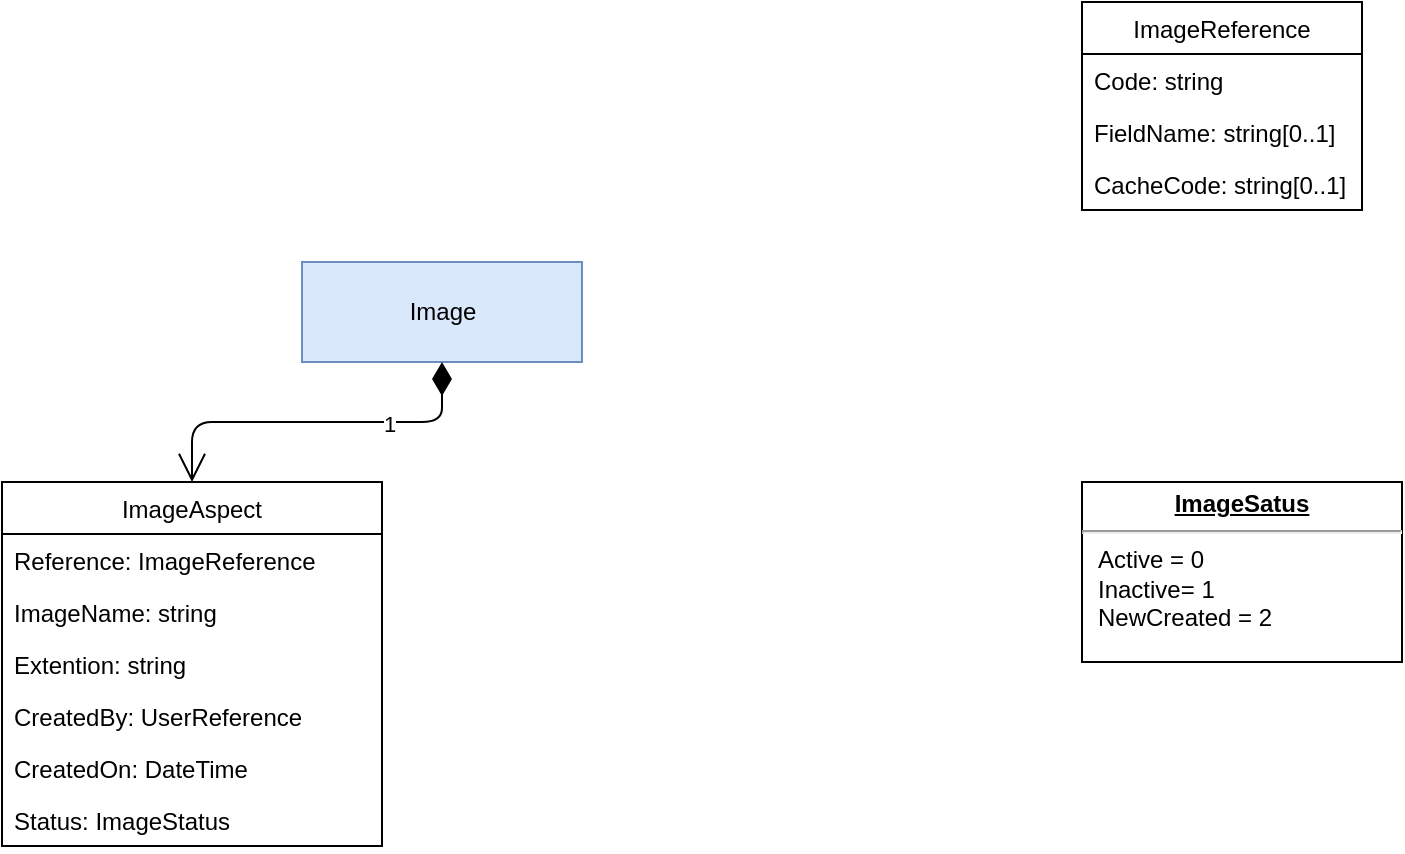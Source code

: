 <mxfile version="13.9.9" type="device"><diagram name="Page-1" id="9f46799a-70d6-7492-0946-bef42562c5a5"><mxGraphModel dx="1662" dy="942" grid="1" gridSize="10" guides="1" tooltips="1" connect="1" arrows="1" fold="1" page="1" pageScale="1" pageWidth="1100" pageHeight="850" background="#ffffff" math="0" shadow="0"><root><mxCell id="0"/><mxCell id="1" parent="0"/><mxCell id="97FpteT_UnU4ET21dWSz-1" value="ImageAspect" style="swimlane;fontStyle=0;childLayout=stackLayout;horizontal=1;startSize=26;fillColor=none;horizontalStack=0;resizeParent=1;resizeParentMax=0;resizeLast=0;collapsible=1;marginBottom=0;" parent="1" vertex="1"><mxGeometry x="330" y="350" width="190" height="182" as="geometry"/></mxCell><mxCell id="97FpteT_UnU4ET21dWSz-2" value="Reference: ImageReference" style="text;strokeColor=none;fillColor=none;align=left;verticalAlign=top;spacingLeft=4;spacingRight=4;overflow=hidden;rotatable=0;points=[[0,0.5],[1,0.5]];portConstraint=eastwest;" parent="97FpteT_UnU4ET21dWSz-1" vertex="1"><mxGeometry y="26" width="190" height="26" as="geometry"/></mxCell><mxCell id="9fVNQliuDFaoM-aLaA1M-8" value="ImageName: string" style="text;strokeColor=none;fillColor=none;align=left;verticalAlign=top;spacingLeft=4;spacingRight=4;overflow=hidden;rotatable=0;points=[[0,0.5],[1,0.5]];portConstraint=eastwest;" vertex="1" parent="97FpteT_UnU4ET21dWSz-1"><mxGeometry y="52" width="190" height="26" as="geometry"/></mxCell><mxCell id="9fVNQliuDFaoM-aLaA1M-5" value="Extention: string" style="text;strokeColor=none;fillColor=none;align=left;verticalAlign=top;spacingLeft=4;spacingRight=4;overflow=hidden;rotatable=0;points=[[0,0.5],[1,0.5]];portConstraint=eastwest;" vertex="1" parent="97FpteT_UnU4ET21dWSz-1"><mxGeometry y="78" width="190" height="26" as="geometry"/></mxCell><mxCell id="9fVNQliuDFaoM-aLaA1M-6" value="CreatedBy: UserReference" style="text;strokeColor=none;fillColor=none;align=left;verticalAlign=top;spacingLeft=4;spacingRight=4;overflow=hidden;rotatable=0;points=[[0,0.5],[1,0.5]];portConstraint=eastwest;" vertex="1" parent="97FpteT_UnU4ET21dWSz-1"><mxGeometry y="104" width="190" height="26" as="geometry"/></mxCell><mxCell id="9fVNQliuDFaoM-aLaA1M-7" value="CreatedOn: DateTime" style="text;strokeColor=none;fillColor=none;align=left;verticalAlign=top;spacingLeft=4;spacingRight=4;overflow=hidden;rotatable=0;points=[[0,0.5],[1,0.5]];portConstraint=eastwest;" vertex="1" parent="97FpteT_UnU4ET21dWSz-1"><mxGeometry y="130" width="190" height="26" as="geometry"/></mxCell><mxCell id="97FpteT_UnU4ET21dWSz-5" value="Status: ImageStatus" style="text;strokeColor=none;fillColor=none;align=left;verticalAlign=top;spacingLeft=4;spacingRight=4;overflow=hidden;rotatable=0;points=[[0,0.5],[1,0.5]];portConstraint=eastwest;" parent="97FpteT_UnU4ET21dWSz-1" vertex="1"><mxGeometry y="156" width="190" height="26" as="geometry"/></mxCell><mxCell id="97FpteT_UnU4ET21dWSz-6" value="&lt;p style=&quot;margin: 0px ; margin-top: 4px ; text-align: center ; text-decoration: underline&quot;&gt;&lt;b&gt;ImageSatus&lt;/b&gt;&lt;/p&gt;&lt;hr&gt;&lt;p style=&quot;margin: 0px ; margin-left: 8px&quot;&gt;Active = 0&lt;br&gt;Inactive= 1&lt;br&gt;NewCreated = 2&lt;/p&gt;" style="verticalAlign=top;align=left;overflow=fill;fontSize=12;fontFamily=Helvetica;html=1;" parent="1" vertex="1"><mxGeometry x="870" y="350" width="160" height="90" as="geometry"/></mxCell><mxCell id="97FpteT_UnU4ET21dWSz-11" value="Image" style="html=1;fillColor=#dae8fc;strokeColor=#6c8ebf;" parent="1" vertex="1"><mxGeometry x="480" y="240" width="140" height="50" as="geometry"/></mxCell><mxCell id="97FpteT_UnU4ET21dWSz-12" value="1" style="endArrow=open;html=1;endSize=12;startArrow=diamondThin;startSize=14;startFill=1;edgeStyle=orthogonalEdgeStyle;align=left;verticalAlign=bottom;" parent="1" source="97FpteT_UnU4ET21dWSz-11" target="97FpteT_UnU4ET21dWSz-1" edge="1"><mxGeometry x="-0.333" y="10" relative="1" as="geometry"><mxPoint x="590" y="290" as="sourcePoint"/><mxPoint x="750" y="290" as="targetPoint"/><mxPoint as="offset"/></mxGeometry></mxCell><mxCell id="9fVNQliuDFaoM-aLaA1M-1" value="ImageReference" style="swimlane;fontStyle=0;childLayout=stackLayout;horizontal=1;startSize=26;fillColor=none;horizontalStack=0;resizeParent=1;resizeParentMax=0;resizeLast=0;collapsible=1;marginBottom=0;" vertex="1" parent="1"><mxGeometry x="870" y="110" width="140" height="104" as="geometry"/></mxCell><mxCell id="9fVNQliuDFaoM-aLaA1M-2" value="Code: string" style="text;strokeColor=none;fillColor=none;align=left;verticalAlign=top;spacingLeft=4;spacingRight=4;overflow=hidden;rotatable=0;points=[[0,0.5],[1,0.5]];portConstraint=eastwest;" vertex="1" parent="9fVNQliuDFaoM-aLaA1M-1"><mxGeometry y="26" width="140" height="26" as="geometry"/></mxCell><mxCell id="9fVNQliuDFaoM-aLaA1M-3" value="FieldName: string[0..1]" style="text;strokeColor=none;fillColor=none;align=left;verticalAlign=top;spacingLeft=4;spacingRight=4;overflow=hidden;rotatable=0;points=[[0,0.5],[1,0.5]];portConstraint=eastwest;" vertex="1" parent="9fVNQliuDFaoM-aLaA1M-1"><mxGeometry y="52" width="140" height="26" as="geometry"/></mxCell><mxCell id="9fVNQliuDFaoM-aLaA1M-4" value="CacheCode: string[0..1]" style="text;strokeColor=none;fillColor=none;align=left;verticalAlign=top;spacingLeft=4;spacingRight=4;overflow=hidden;rotatable=0;points=[[0,0.5],[1,0.5]];portConstraint=eastwest;" vertex="1" parent="9fVNQliuDFaoM-aLaA1M-1"><mxGeometry y="78" width="140" height="26" as="geometry"/></mxCell></root></mxGraphModel></diagram></mxfile>